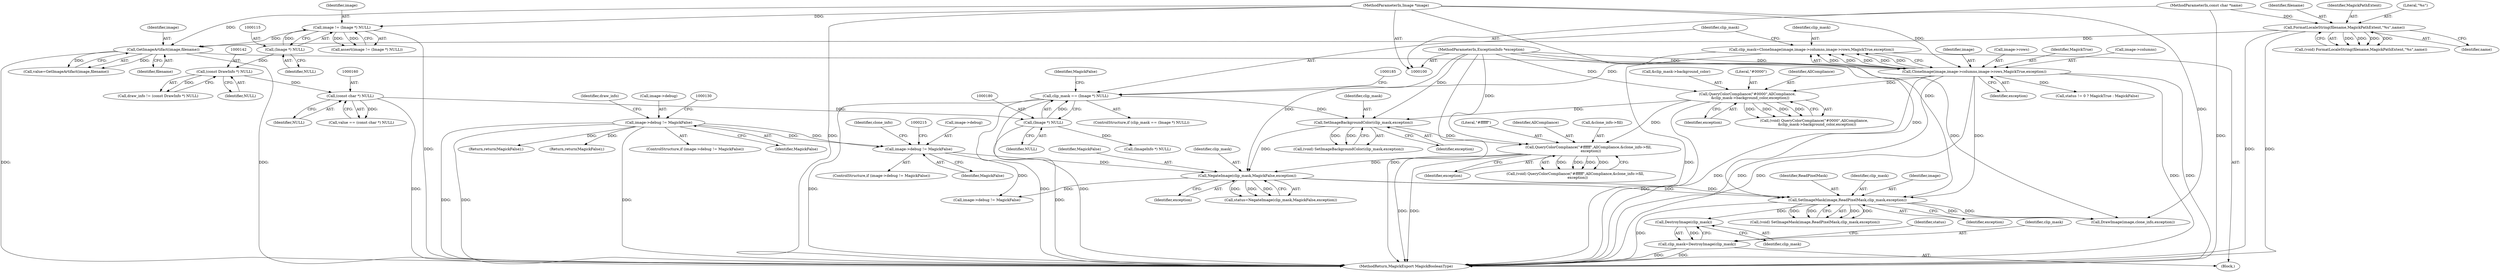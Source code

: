 digraph "0_ImageMagick_726812fa2fa7ce16bcf58f6e115f65427a1c0950@pointer" {
"1000270" [label="(Call,DestroyImage(clip_mask))"];
"1000263" [label="(Call,SetImageMask(image,ReadPixelMask,clip_mask,exception))"];
"1000166" [label="(Call,CloneImage(image,image->columns,image->rows,MagickTrue,exception))"];
"1000153" [label="(Call,GetImageArtifact(image,filename))"];
"1000112" [label="(Call,image != (Image *) NULL)"];
"1000101" [label="(MethodParameterIn,Image *image)"];
"1000114" [label="(Call,(Image *) NULL)"];
"1000146" [label="(Call,FormatLocaleString(filename,MagickPathExtent,\"%s\",name))"];
"1000103" [label="(MethodParameterIn,const char *name)"];
"1000104" [label="(MethodParameterIn,ExceptionInfo *exception)"];
"1000257" [label="(Call,NegateImage(clip_mask,MagickFalse,exception))"];
"1000205" [label="(Call,SetImageBackgroundColor(clip_mask,exception))"];
"1000177" [label="(Call,clip_mask == (Image *) NULL)"];
"1000164" [label="(Call,clip_mask=CloneImage(image,image->columns,image->rows,MagickTrue,exception))"];
"1000179" [label="(Call,(Image *) NULL)"];
"1000159" [label="(Call,(const char *) NULL)"];
"1000141" [label="(Call,(const DrawInfo *) NULL)"];
"1000186" [label="(Call,QueryColorCompliance(\"#0000\",AllCompliance,\n     &clip_mask->background_color,exception))"];
"1000209" [label="(Call,image->debug != MagickFalse)"];
"1000124" [label="(Call,image->debug != MagickFalse)"];
"1000240" [label="(Call,QueryColorCompliance(\"#ffffff\",AllCompliance,&clone_info->fill,\n    exception))"];
"1000268" [label="(Call,clip_mask=DestroyImage(clip_mask))"];
"1000208" [label="(ControlStructure,if (image->debug != MagickFalse))"];
"1000182" [label="(Return,return(MagickFalse);)"];
"1000113" [label="(Identifier,image)"];
"1000112" [label="(Call,image != (Image *) NULL)"];
"1000210" [label="(Call,image->debug)"];
"1000164" [label="(Call,clip_mask=CloneImage(image,image->columns,image->rows,MagickTrue,exception))"];
"1000257" [label="(Call,NegateImage(clip_mask,MagickFalse,exception))"];
"1000161" [label="(Identifier,NULL)"];
"1000111" [label="(Call,assert(image != (Image *) NULL))"];
"1000260" [label="(Identifier,exception)"];
"1000193" [label="(Identifier,exception)"];
"1000188" [label="(Identifier,AllCompliance)"];
"1000165" [label="(Identifier,clip_mask)"];
"1000105" [label="(Block,)"];
"1000143" [label="(Identifier,NULL)"];
"1000114" [label="(Call,(Image *) NULL)"];
"1000167" [label="(Identifier,image)"];
"1000171" [label="(Call,image->rows)"];
"1000159" [label="(Call,(const char *) NULL)"];
"1000177" [label="(Call,clip_mask == (Image *) NULL)"];
"1000166" [label="(Call,CloneImage(image,image->columns,image->rows,MagickTrue,exception))"];
"1000238" [label="(Call,(void) QueryColorCompliance(\"#ffffff\",AllCompliance,&clone_info->fill,\n    exception))"];
"1000241" [label="(Literal,\"#ffffff\")"];
"1000174" [label="(Identifier,MagickTrue)"];
"1000269" [label="(Identifier,clip_mask)"];
"1000151" [label="(Call,value=GetImageArtifact(image,filename))"];
"1000184" [label="(Call,(void) QueryColorCompliance(\"#0000\",AllCompliance,\n     &clip_mask->background_color,exception))"];
"1000189" [label="(Call,&clip_mask->background_color)"];
"1000261" [label="(Call,(void) SetImageMask(image,ReadPixelMask,clip_mask,exception))"];
"1000265" [label="(Identifier,ReadPixelMask)"];
"1000123" [label="(ControlStructure,if (image->debug != MagickFalse))"];
"1000101" [label="(MethodParameterIn,Image *image)"];
"1000266" [label="(Identifier,clip_mask)"];
"1000271" [label="(Identifier,clip_mask)"];
"1000155" [label="(Identifier,filename)"];
"1000140" [label="(Identifier,draw_info)"];
"1000149" [label="(Literal,\"%s\")"];
"1000268" [label="(Call,clip_mask=DestroyImage(clip_mask))"];
"1000144" [label="(Call,(void) FormatLocaleString(filename,MagickPathExtent,\"%s\",name))"];
"1000150" [label="(Identifier,name)"];
"1000205" [label="(Call,SetImageBackgroundColor(clip_mask,exception))"];
"1000146" [label="(Call,FormatLocaleString(filename,MagickPathExtent,\"%s\",name))"];
"1000125" [label="(Call,image->debug)"];
"1000258" [label="(Identifier,clip_mask)"];
"1000179" [label="(Call,(Image *) NULL)"];
"1000128" [label="(Identifier,MagickFalse)"];
"1000162" [label="(Return,return(MagickFalse);)"];
"1000263" [label="(Call,SetImageMask(image,ReadPixelMask,clip_mask,exception))"];
"1000147" [label="(Identifier,filename)"];
"1000207" [label="(Identifier,exception)"];
"1000116" [label="(Identifier,NULL)"];
"1000124" [label="(Call,image->debug != MagickFalse)"];
"1000154" [label="(Identifier,image)"];
"1000203" [label="(Call,(void) SetImageBackgroundColor(clip_mask,exception))"];
"1000157" [label="(Call,value == (const char *) NULL)"];
"1000139" [label="(Call,draw_info != (const DrawInfo *) NULL)"];
"1000264" [label="(Identifier,image)"];
"1000183" [label="(Identifier,MagickFalse)"];
"1000104" [label="(MethodParameterIn,ExceptionInfo *exception)"];
"1000295" [label="(Call,status != 0 ? MagickTrue : MagickFalse)"];
"1000242" [label="(Identifier,AllCompliance)"];
"1000206" [label="(Identifier,clip_mask)"];
"1000148" [label="(Identifier,MagickPathExtent)"];
"1000259" [label="(Identifier,MagickFalse)"];
"1000274" [label="(Call,DrawImage(image,clone_info,exception))"];
"1000209" [label="(Call,image->debug != MagickFalse)"];
"1000267" [label="(Identifier,exception)"];
"1000178" [label="(Identifier,clip_mask)"];
"1000273" [label="(Identifier,status)"];
"1000283" [label="(Call,image->debug != MagickFalse)"];
"1000153" [label="(Call,GetImageArtifact(image,filename))"];
"1000270" [label="(Call,DestroyImage(clip_mask))"];
"1000224" [label="(Identifier,clone_info)"];
"1000247" [label="(Identifier,exception)"];
"1000255" [label="(Call,status=NegateImage(clip_mask,MagickFalse,exception))"];
"1000175" [label="(Identifier,exception)"];
"1000213" [label="(Identifier,MagickFalse)"];
"1000187" [label="(Literal,\"#0000\")"];
"1000141" [label="(Call,(const DrawInfo *) NULL)"];
"1000301" [label="(MethodReturn,MagickExport MagickBooleanType)"];
"1000176" [label="(ControlStructure,if (clip_mask == (Image *) NULL))"];
"1000240" [label="(Call,QueryColorCompliance(\"#ffffff\",AllCompliance,&clone_info->fill,\n    exception))"];
"1000103" [label="(MethodParameterIn,const char *name)"];
"1000243" [label="(Call,&clone_info->fill)"];
"1000168" [label="(Call,image->columns)"];
"1000181" [label="(Identifier,NULL)"];
"1000226" [label="(Call,(ImageInfo *) NULL)"];
"1000186" [label="(Call,QueryColorCompliance(\"#0000\",AllCompliance,\n     &clip_mask->background_color,exception))"];
"1000270" -> "1000268"  [label="AST: "];
"1000270" -> "1000271"  [label="CFG: "];
"1000271" -> "1000270"  [label="AST: "];
"1000268" -> "1000270"  [label="CFG: "];
"1000270" -> "1000268"  [label="DDG: "];
"1000263" -> "1000270"  [label="DDG: "];
"1000263" -> "1000261"  [label="AST: "];
"1000263" -> "1000267"  [label="CFG: "];
"1000264" -> "1000263"  [label="AST: "];
"1000265" -> "1000263"  [label="AST: "];
"1000266" -> "1000263"  [label="AST: "];
"1000267" -> "1000263"  [label="AST: "];
"1000261" -> "1000263"  [label="CFG: "];
"1000263" -> "1000301"  [label="DDG: "];
"1000263" -> "1000261"  [label="DDG: "];
"1000263" -> "1000261"  [label="DDG: "];
"1000263" -> "1000261"  [label="DDG: "];
"1000263" -> "1000261"  [label="DDG: "];
"1000166" -> "1000263"  [label="DDG: "];
"1000101" -> "1000263"  [label="DDG: "];
"1000257" -> "1000263"  [label="DDG: "];
"1000257" -> "1000263"  [label="DDG: "];
"1000104" -> "1000263"  [label="DDG: "];
"1000263" -> "1000274"  [label="DDG: "];
"1000263" -> "1000274"  [label="DDG: "];
"1000166" -> "1000164"  [label="AST: "];
"1000166" -> "1000175"  [label="CFG: "];
"1000167" -> "1000166"  [label="AST: "];
"1000168" -> "1000166"  [label="AST: "];
"1000171" -> "1000166"  [label="AST: "];
"1000174" -> "1000166"  [label="AST: "];
"1000175" -> "1000166"  [label="AST: "];
"1000164" -> "1000166"  [label="CFG: "];
"1000166" -> "1000301"  [label="DDG: "];
"1000166" -> "1000301"  [label="DDG: "];
"1000166" -> "1000301"  [label="DDG: "];
"1000166" -> "1000301"  [label="DDG: "];
"1000166" -> "1000301"  [label="DDG: "];
"1000166" -> "1000164"  [label="DDG: "];
"1000166" -> "1000164"  [label="DDG: "];
"1000166" -> "1000164"  [label="DDG: "];
"1000166" -> "1000164"  [label="DDG: "];
"1000166" -> "1000164"  [label="DDG: "];
"1000153" -> "1000166"  [label="DDG: "];
"1000101" -> "1000166"  [label="DDG: "];
"1000104" -> "1000166"  [label="DDG: "];
"1000166" -> "1000186"  [label="DDG: "];
"1000166" -> "1000295"  [label="DDG: "];
"1000153" -> "1000151"  [label="AST: "];
"1000153" -> "1000155"  [label="CFG: "];
"1000154" -> "1000153"  [label="AST: "];
"1000155" -> "1000153"  [label="AST: "];
"1000151" -> "1000153"  [label="CFG: "];
"1000153" -> "1000301"  [label="DDG: "];
"1000153" -> "1000301"  [label="DDG: "];
"1000153" -> "1000151"  [label="DDG: "];
"1000153" -> "1000151"  [label="DDG: "];
"1000112" -> "1000153"  [label="DDG: "];
"1000101" -> "1000153"  [label="DDG: "];
"1000146" -> "1000153"  [label="DDG: "];
"1000112" -> "1000111"  [label="AST: "];
"1000112" -> "1000114"  [label="CFG: "];
"1000113" -> "1000112"  [label="AST: "];
"1000114" -> "1000112"  [label="AST: "];
"1000111" -> "1000112"  [label="CFG: "];
"1000112" -> "1000301"  [label="DDG: "];
"1000112" -> "1000111"  [label="DDG: "];
"1000112" -> "1000111"  [label="DDG: "];
"1000101" -> "1000112"  [label="DDG: "];
"1000114" -> "1000112"  [label="DDG: "];
"1000101" -> "1000100"  [label="AST: "];
"1000101" -> "1000301"  [label="DDG: "];
"1000101" -> "1000274"  [label="DDG: "];
"1000114" -> "1000116"  [label="CFG: "];
"1000115" -> "1000114"  [label="AST: "];
"1000116" -> "1000114"  [label="AST: "];
"1000114" -> "1000141"  [label="DDG: "];
"1000146" -> "1000144"  [label="AST: "];
"1000146" -> "1000150"  [label="CFG: "];
"1000147" -> "1000146"  [label="AST: "];
"1000148" -> "1000146"  [label="AST: "];
"1000149" -> "1000146"  [label="AST: "];
"1000150" -> "1000146"  [label="AST: "];
"1000144" -> "1000146"  [label="CFG: "];
"1000146" -> "1000301"  [label="DDG: "];
"1000146" -> "1000301"  [label="DDG: "];
"1000146" -> "1000144"  [label="DDG: "];
"1000146" -> "1000144"  [label="DDG: "];
"1000146" -> "1000144"  [label="DDG: "];
"1000146" -> "1000144"  [label="DDG: "];
"1000103" -> "1000146"  [label="DDG: "];
"1000103" -> "1000100"  [label="AST: "];
"1000103" -> "1000301"  [label="DDG: "];
"1000104" -> "1000100"  [label="AST: "];
"1000104" -> "1000301"  [label="DDG: "];
"1000104" -> "1000186"  [label="DDG: "];
"1000104" -> "1000205"  [label="DDG: "];
"1000104" -> "1000240"  [label="DDG: "];
"1000104" -> "1000257"  [label="DDG: "];
"1000104" -> "1000274"  [label="DDG: "];
"1000257" -> "1000255"  [label="AST: "];
"1000257" -> "1000260"  [label="CFG: "];
"1000258" -> "1000257"  [label="AST: "];
"1000259" -> "1000257"  [label="AST: "];
"1000260" -> "1000257"  [label="AST: "];
"1000255" -> "1000257"  [label="CFG: "];
"1000257" -> "1000255"  [label="DDG: "];
"1000257" -> "1000255"  [label="DDG: "];
"1000257" -> "1000255"  [label="DDG: "];
"1000205" -> "1000257"  [label="DDG: "];
"1000209" -> "1000257"  [label="DDG: "];
"1000240" -> "1000257"  [label="DDG: "];
"1000257" -> "1000283"  [label="DDG: "];
"1000205" -> "1000203"  [label="AST: "];
"1000205" -> "1000207"  [label="CFG: "];
"1000206" -> "1000205"  [label="AST: "];
"1000207" -> "1000205"  [label="AST: "];
"1000203" -> "1000205"  [label="CFG: "];
"1000205" -> "1000203"  [label="DDG: "];
"1000205" -> "1000203"  [label="DDG: "];
"1000177" -> "1000205"  [label="DDG: "];
"1000186" -> "1000205"  [label="DDG: "];
"1000205" -> "1000240"  [label="DDG: "];
"1000177" -> "1000176"  [label="AST: "];
"1000177" -> "1000179"  [label="CFG: "];
"1000178" -> "1000177"  [label="AST: "];
"1000179" -> "1000177"  [label="AST: "];
"1000183" -> "1000177"  [label="CFG: "];
"1000185" -> "1000177"  [label="CFG: "];
"1000177" -> "1000301"  [label="DDG: "];
"1000177" -> "1000301"  [label="DDG: "];
"1000177" -> "1000301"  [label="DDG: "];
"1000164" -> "1000177"  [label="DDG: "];
"1000179" -> "1000177"  [label="DDG: "];
"1000164" -> "1000105"  [label="AST: "];
"1000165" -> "1000164"  [label="AST: "];
"1000178" -> "1000164"  [label="CFG: "];
"1000164" -> "1000301"  [label="DDG: "];
"1000179" -> "1000181"  [label="CFG: "];
"1000180" -> "1000179"  [label="AST: "];
"1000181" -> "1000179"  [label="AST: "];
"1000179" -> "1000301"  [label="DDG: "];
"1000159" -> "1000179"  [label="DDG: "];
"1000179" -> "1000226"  [label="DDG: "];
"1000159" -> "1000157"  [label="AST: "];
"1000159" -> "1000161"  [label="CFG: "];
"1000160" -> "1000159"  [label="AST: "];
"1000161" -> "1000159"  [label="AST: "];
"1000157" -> "1000159"  [label="CFG: "];
"1000159" -> "1000301"  [label="DDG: "];
"1000159" -> "1000157"  [label="DDG: "];
"1000141" -> "1000159"  [label="DDG: "];
"1000141" -> "1000139"  [label="AST: "];
"1000141" -> "1000143"  [label="CFG: "];
"1000142" -> "1000141"  [label="AST: "];
"1000143" -> "1000141"  [label="AST: "];
"1000139" -> "1000141"  [label="CFG: "];
"1000141" -> "1000139"  [label="DDG: "];
"1000186" -> "1000184"  [label="AST: "];
"1000186" -> "1000193"  [label="CFG: "];
"1000187" -> "1000186"  [label="AST: "];
"1000188" -> "1000186"  [label="AST: "];
"1000189" -> "1000186"  [label="AST: "];
"1000193" -> "1000186"  [label="AST: "];
"1000184" -> "1000186"  [label="CFG: "];
"1000186" -> "1000301"  [label="DDG: "];
"1000186" -> "1000184"  [label="DDG: "];
"1000186" -> "1000184"  [label="DDG: "];
"1000186" -> "1000184"  [label="DDG: "];
"1000186" -> "1000184"  [label="DDG: "];
"1000186" -> "1000240"  [label="DDG: "];
"1000209" -> "1000208"  [label="AST: "];
"1000209" -> "1000213"  [label="CFG: "];
"1000210" -> "1000209"  [label="AST: "];
"1000213" -> "1000209"  [label="AST: "];
"1000215" -> "1000209"  [label="CFG: "];
"1000224" -> "1000209"  [label="CFG: "];
"1000124" -> "1000209"  [label="DDG: "];
"1000124" -> "1000209"  [label="DDG: "];
"1000209" -> "1000283"  [label="DDG: "];
"1000124" -> "1000123"  [label="AST: "];
"1000124" -> "1000128"  [label="CFG: "];
"1000125" -> "1000124"  [label="AST: "];
"1000128" -> "1000124"  [label="AST: "];
"1000130" -> "1000124"  [label="CFG: "];
"1000140" -> "1000124"  [label="CFG: "];
"1000124" -> "1000301"  [label="DDG: "];
"1000124" -> "1000301"  [label="DDG: "];
"1000124" -> "1000301"  [label="DDG: "];
"1000124" -> "1000162"  [label="DDG: "];
"1000124" -> "1000182"  [label="DDG: "];
"1000240" -> "1000238"  [label="AST: "];
"1000240" -> "1000247"  [label="CFG: "];
"1000241" -> "1000240"  [label="AST: "];
"1000242" -> "1000240"  [label="AST: "];
"1000243" -> "1000240"  [label="AST: "];
"1000247" -> "1000240"  [label="AST: "];
"1000238" -> "1000240"  [label="CFG: "];
"1000240" -> "1000301"  [label="DDG: "];
"1000240" -> "1000301"  [label="DDG: "];
"1000240" -> "1000238"  [label="DDG: "];
"1000240" -> "1000238"  [label="DDG: "];
"1000240" -> "1000238"  [label="DDG: "];
"1000240" -> "1000238"  [label="DDG: "];
"1000268" -> "1000105"  [label="AST: "];
"1000269" -> "1000268"  [label="AST: "];
"1000273" -> "1000268"  [label="CFG: "];
"1000268" -> "1000301"  [label="DDG: "];
"1000268" -> "1000301"  [label="DDG: "];
}
